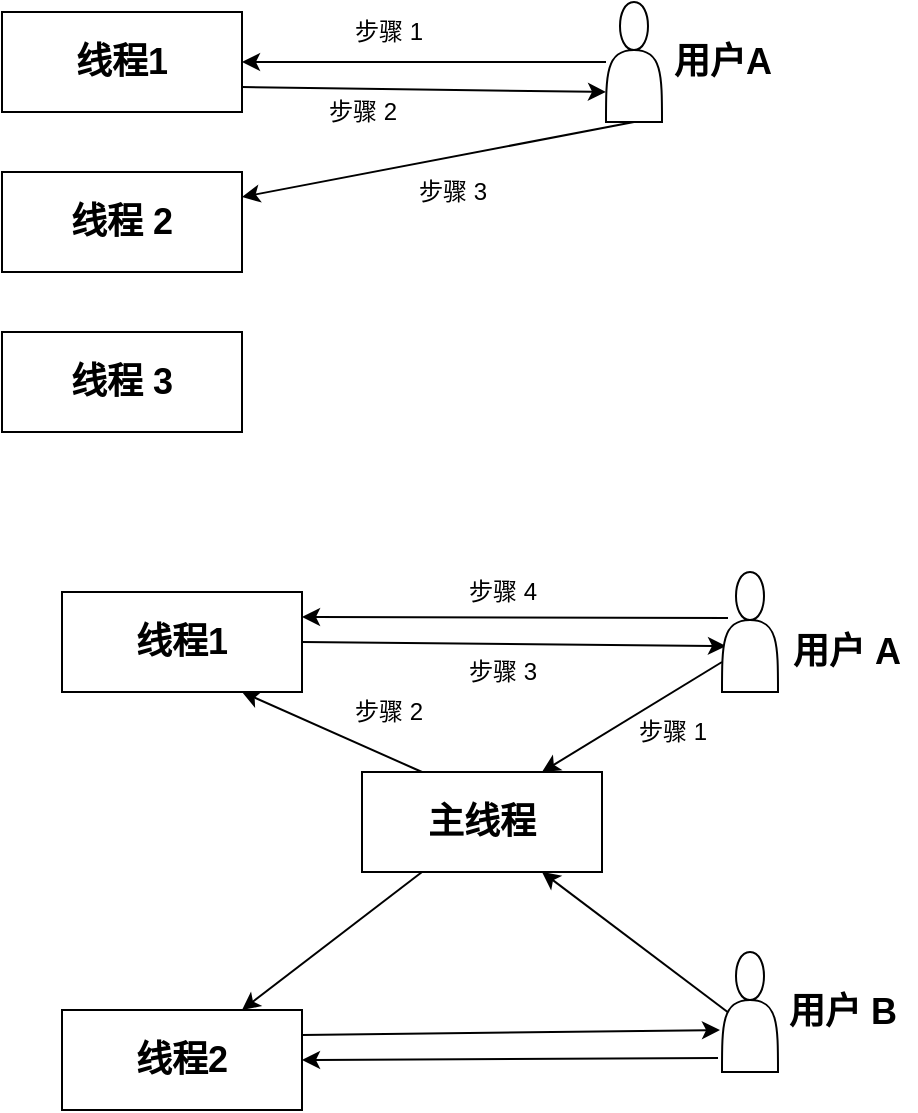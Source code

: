 <mxfile version="12.4.8" type="github">
  <diagram id="UqZbDGLnDuvkhuQJogii" name="Page-1">
    <mxGraphModel dx="1408" dy="699" grid="1" gridSize="10" guides="1" tooltips="1" connect="1" arrows="1" fold="1" page="1" pageScale="1" pageWidth="827" pageHeight="1169" math="0" shadow="0">
      <root>
        <object label="" id="0">
          <mxCell/>
        </object>
        <mxCell id="1" parent="0"/>
        <mxCell id="SbIXtF4Q-wtYBluMoMDS-25" style="edgeStyle=none;rounded=0;orthogonalLoop=1;jettySize=auto;html=1;exitX=1;exitY=0.75;exitDx=0;exitDy=0;entryX=0;entryY=0.75;entryDx=0;entryDy=0;fontFamily=Helvetica;" edge="1" parent="1" source="SbIXtF4Q-wtYBluMoMDS-2" target="SbIXtF4Q-wtYBluMoMDS-15">
          <mxGeometry relative="1" as="geometry"/>
        </mxCell>
        <mxCell id="SbIXtF4Q-wtYBluMoMDS-2" value="&lt;font style=&quot;font-size: 18px&quot;&gt;&lt;b&gt;线程1&lt;/b&gt;&lt;/font&gt;" style="rounded=0;whiteSpace=wrap;html=1;" vertex="1" parent="1">
          <mxGeometry x="100" y="60" width="120" height="50" as="geometry"/>
        </mxCell>
        <mxCell id="SbIXtF4Q-wtYBluMoMDS-5" value="&lt;font style=&quot;font-size: 18px&quot;&gt;&lt;b&gt;线程 2&lt;/b&gt;&lt;/font&gt;" style="rounded=0;whiteSpace=wrap;html=1;" vertex="1" parent="1">
          <mxGeometry x="100" y="140" width="120" height="50" as="geometry"/>
        </mxCell>
        <mxCell id="SbIXtF4Q-wtYBluMoMDS-6" value="&lt;font style=&quot;font-size: 18px&quot;&gt;&lt;b&gt;线程 3&lt;/b&gt;&lt;/font&gt;" style="rounded=0;whiteSpace=wrap;html=1;" vertex="1" parent="1">
          <mxGeometry x="100" y="220" width="120" height="50" as="geometry"/>
        </mxCell>
        <mxCell id="SbIXtF4Q-wtYBluMoMDS-17" style="edgeStyle=orthogonalEdgeStyle;rounded=0;orthogonalLoop=1;jettySize=auto;html=1;entryX=1;entryY=0.5;entryDx=0;entryDy=0;fontFamily=Helvetica;" edge="1" parent="1" source="SbIXtF4Q-wtYBluMoMDS-15" target="SbIXtF4Q-wtYBluMoMDS-2">
          <mxGeometry relative="1" as="geometry"/>
        </mxCell>
        <mxCell id="SbIXtF4Q-wtYBluMoMDS-21" style="edgeStyle=none;rounded=0;orthogonalLoop=1;jettySize=auto;html=1;exitX=0.5;exitY=1;exitDx=0;exitDy=0;entryX=1;entryY=0.25;entryDx=0;entryDy=0;fontFamily=Helvetica;" edge="1" parent="1" source="SbIXtF4Q-wtYBluMoMDS-15" target="SbIXtF4Q-wtYBluMoMDS-5">
          <mxGeometry relative="1" as="geometry"/>
        </mxCell>
        <mxCell id="SbIXtF4Q-wtYBluMoMDS-15" value="" style="shape=actor;whiteSpace=wrap;html=1;fontFamily=Helvetica;" vertex="1" parent="1">
          <mxGeometry x="402" y="55" width="28" height="60" as="geometry"/>
        </mxCell>
        <mxCell id="SbIXtF4Q-wtYBluMoMDS-16" value="&lt;font style=&quot;font-size: 18px&quot;&gt;&lt;b&gt;用户A&lt;/b&gt;&lt;/font&gt;" style="text;html=1;align=center;verticalAlign=middle;resizable=0;points=[];autosize=1;fontFamily=Helvetica;" vertex="1" parent="1">
          <mxGeometry x="425" y="75" width="70" height="20" as="geometry"/>
        </mxCell>
        <mxCell id="SbIXtF4Q-wtYBluMoMDS-26" value="步骤 1" style="text;html=1;align=center;verticalAlign=middle;resizable=0;points=[];autosize=1;fontFamily=Helvetica;" vertex="1" parent="1">
          <mxGeometry x="268" y="60" width="50" height="20" as="geometry"/>
        </mxCell>
        <mxCell id="SbIXtF4Q-wtYBluMoMDS-29" value="步骤 2" style="text;html=1;align=center;verticalAlign=middle;resizable=0;points=[];autosize=1;fontFamily=Helvetica;" vertex="1" parent="1">
          <mxGeometry x="255" y="100" width="50" height="20" as="geometry"/>
        </mxCell>
        <mxCell id="SbIXtF4Q-wtYBluMoMDS-30" value="步骤 3" style="text;html=1;align=center;verticalAlign=middle;resizable=0;points=[];autosize=1;fontFamily=Helvetica;" vertex="1" parent="1">
          <mxGeometry x="300" y="140" width="50" height="20" as="geometry"/>
        </mxCell>
        <mxCell id="SbIXtF4Q-wtYBluMoMDS-43" style="edgeStyle=none;rounded=0;orthogonalLoop=1;jettySize=auto;html=1;exitX=1;exitY=0.5;exitDx=0;exitDy=0;entryX=0.071;entryY=0.617;entryDx=0;entryDy=0;entryPerimeter=0;fontFamily=Helvetica;" edge="1" parent="1" source="SbIXtF4Q-wtYBluMoMDS-34" target="SbIXtF4Q-wtYBluMoMDS-36">
          <mxGeometry relative="1" as="geometry"/>
        </mxCell>
        <mxCell id="SbIXtF4Q-wtYBluMoMDS-34" value="&lt;font style=&quot;font-size: 18px&quot;&gt;&lt;b&gt;线程1&lt;/b&gt;&lt;/font&gt;" style="rounded=0;whiteSpace=wrap;html=1;" vertex="1" parent="1">
          <mxGeometry x="130" y="350" width="120" height="50" as="geometry"/>
        </mxCell>
        <mxCell id="SbIXtF4Q-wtYBluMoMDS-42" style="edgeStyle=none;rounded=0;orthogonalLoop=1;jettySize=auto;html=1;exitX=0.25;exitY=0;exitDx=0;exitDy=0;entryX=0.75;entryY=1;entryDx=0;entryDy=0;fontFamily=Helvetica;" edge="1" parent="1" source="SbIXtF4Q-wtYBluMoMDS-35" target="SbIXtF4Q-wtYBluMoMDS-34">
          <mxGeometry relative="1" as="geometry"/>
        </mxCell>
        <mxCell id="SbIXtF4Q-wtYBluMoMDS-46" style="edgeStyle=none;rounded=0;orthogonalLoop=1;jettySize=auto;html=1;exitX=0.25;exitY=1;exitDx=0;exitDy=0;entryX=0.75;entryY=0;entryDx=0;entryDy=0;fontFamily=Helvetica;" edge="1" parent="1" source="SbIXtF4Q-wtYBluMoMDS-35" target="SbIXtF4Q-wtYBluMoMDS-37">
          <mxGeometry relative="1" as="geometry"/>
        </mxCell>
        <mxCell id="SbIXtF4Q-wtYBluMoMDS-35" value="&lt;font style=&quot;font-size: 18px&quot;&gt;&lt;b&gt;主线程&lt;/b&gt;&lt;/font&gt;" style="rounded=0;whiteSpace=wrap;html=1;" vertex="1" parent="1">
          <mxGeometry x="280" y="440" width="120" height="50" as="geometry"/>
        </mxCell>
        <mxCell id="SbIXtF4Q-wtYBluMoMDS-39" style="edgeStyle=none;rounded=0;orthogonalLoop=1;jettySize=auto;html=1;exitX=0;exitY=0.75;exitDx=0;exitDy=0;entryX=0.75;entryY=0;entryDx=0;entryDy=0;fontFamily=Helvetica;" edge="1" parent="1" source="SbIXtF4Q-wtYBluMoMDS-36" target="SbIXtF4Q-wtYBluMoMDS-35">
          <mxGeometry relative="1" as="geometry"/>
        </mxCell>
        <mxCell id="SbIXtF4Q-wtYBluMoMDS-44" style="edgeStyle=none;rounded=0;orthogonalLoop=1;jettySize=auto;html=1;entryX=1;entryY=0.25;entryDx=0;entryDy=0;fontFamily=Helvetica;" edge="1" parent="1" target="SbIXtF4Q-wtYBluMoMDS-34">
          <mxGeometry relative="1" as="geometry">
            <mxPoint x="463" y="363" as="sourcePoint"/>
          </mxGeometry>
        </mxCell>
        <mxCell id="SbIXtF4Q-wtYBluMoMDS-36" value="" style="shape=actor;whiteSpace=wrap;html=1;fontFamily=Helvetica;" vertex="1" parent="1">
          <mxGeometry x="460" y="340" width="28" height="60" as="geometry"/>
        </mxCell>
        <mxCell id="SbIXtF4Q-wtYBluMoMDS-49" style="edgeStyle=none;rounded=0;orthogonalLoop=1;jettySize=auto;html=1;exitX=1;exitY=0.25;exitDx=0;exitDy=0;entryX=-0.036;entryY=0.65;entryDx=0;entryDy=0;entryPerimeter=0;fontFamily=Helvetica;" edge="1" parent="1" source="SbIXtF4Q-wtYBluMoMDS-37" target="SbIXtF4Q-wtYBluMoMDS-38">
          <mxGeometry relative="1" as="geometry"/>
        </mxCell>
        <mxCell id="SbIXtF4Q-wtYBluMoMDS-37" value="&lt;font style=&quot;font-size: 18px&quot;&gt;&lt;b&gt;线程2&lt;/b&gt;&lt;/font&gt;" style="rounded=0;whiteSpace=wrap;html=1;" vertex="1" parent="1">
          <mxGeometry x="130" y="559" width="120" height="50" as="geometry"/>
        </mxCell>
        <mxCell id="SbIXtF4Q-wtYBluMoMDS-45" style="edgeStyle=none;rounded=0;orthogonalLoop=1;jettySize=auto;html=1;exitX=0.1;exitY=0.5;exitDx=0;exitDy=0;exitPerimeter=0;entryX=0.75;entryY=1;entryDx=0;entryDy=0;fontFamily=Helvetica;" edge="1" parent="1" source="SbIXtF4Q-wtYBluMoMDS-38" target="SbIXtF4Q-wtYBluMoMDS-35">
          <mxGeometry relative="1" as="geometry"/>
        </mxCell>
        <mxCell id="SbIXtF4Q-wtYBluMoMDS-50" style="edgeStyle=none;rounded=0;orthogonalLoop=1;jettySize=auto;html=1;exitX=-0.071;exitY=0.883;exitDx=0;exitDy=0;entryX=1;entryY=0.5;entryDx=0;entryDy=0;fontFamily=Helvetica;exitPerimeter=0;" edge="1" parent="1" source="SbIXtF4Q-wtYBluMoMDS-38" target="SbIXtF4Q-wtYBluMoMDS-37">
          <mxGeometry relative="1" as="geometry"/>
        </mxCell>
        <mxCell id="SbIXtF4Q-wtYBluMoMDS-38" value="" style="shape=actor;whiteSpace=wrap;html=1;fontFamily=Helvetica;" vertex="1" parent="1">
          <mxGeometry x="460" y="530" width="28" height="60" as="geometry"/>
        </mxCell>
        <mxCell id="SbIXtF4Q-wtYBluMoMDS-54" value="步骤 1" style="text;html=1;align=center;verticalAlign=middle;resizable=0;points=[];autosize=1;fontFamily=Helvetica;" vertex="1" parent="1">
          <mxGeometry x="410" y="410" width="50" height="20" as="geometry"/>
        </mxCell>
        <mxCell id="SbIXtF4Q-wtYBluMoMDS-55" value="步骤 2" style="text;html=1;align=center;verticalAlign=middle;resizable=0;points=[];autosize=1;fontFamily=Helvetica;" vertex="1" parent="1">
          <mxGeometry x="268" y="400" width="50" height="20" as="geometry"/>
        </mxCell>
        <mxCell id="SbIXtF4Q-wtYBluMoMDS-56" value="&lt;font style=&quot;font-size: 18px&quot;&gt;&lt;b&gt;用户 A&lt;/b&gt;&lt;/font&gt;" style="text;html=1;align=center;verticalAlign=middle;resizable=0;points=[];autosize=1;fontFamily=Helvetica;" vertex="1" parent="1">
          <mxGeometry x="487" y="370" width="70" height="20" as="geometry"/>
        </mxCell>
        <mxCell id="SbIXtF4Q-wtYBluMoMDS-58" value="&lt;font style=&quot;font-size: 18px&quot;&gt;&lt;b&gt;用户 B&lt;/b&gt;&lt;/font&gt;" style="text;html=1;align=center;verticalAlign=middle;resizable=0;points=[];autosize=1;fontFamily=Helvetica;" vertex="1" parent="1">
          <mxGeometry x="485" y="550" width="70" height="20" as="geometry"/>
        </mxCell>
        <mxCell id="SbIXtF4Q-wtYBluMoMDS-59" value="步骤 3" style="text;html=1;align=center;verticalAlign=middle;resizable=0;points=[];autosize=1;fontFamily=Helvetica;" vertex="1" parent="1">
          <mxGeometry x="325" y="380" width="50" height="20" as="geometry"/>
        </mxCell>
        <mxCell id="SbIXtF4Q-wtYBluMoMDS-60" value="步骤 4" style="text;html=1;align=center;verticalAlign=middle;resizable=0;points=[];autosize=1;fontFamily=Helvetica;" vertex="1" parent="1">
          <mxGeometry x="325" y="340" width="50" height="20" as="geometry"/>
        </mxCell>
      </root>
    </mxGraphModel>
  </diagram>
</mxfile>
